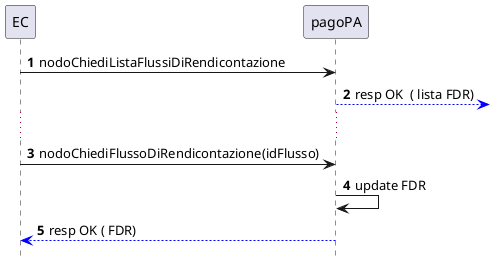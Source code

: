 @startuml
hide footbox
autonumber

participant ec as "EC"
participant pagopa as "pagoPA"

ec -> pagopa : nodoChiediListaFlussiDiRendicontazione 
pagopa -[#blue]-> : resp OK  ( lista FDR)
...
ec -> pagopa: nodoChiediFlussoDiRendicontazione(idFlusso)
pagopa -> pagopa : update FDR
pagopa -[#blue]-> ec : resp OK ( FDR)
@enduml